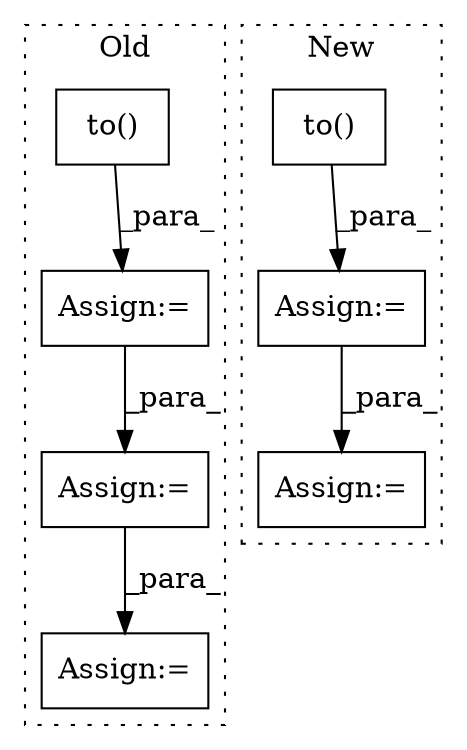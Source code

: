 digraph G {
subgraph cluster0 {
1 [label="to()" a="75" s="1011,1051" l="34,1" shape="box"];
3 [label="Assign:=" a="68" s="1131" l="3" shape="box"];
5 [label="Assign:=" a="68" s="1424" l="3" shape="box"];
6 [label="Assign:=" a="68" s="985" l="3" shape="box"];
label = "Old";
style="dotted";
}
subgraph cluster1 {
2 [label="to()" a="75" s="947,962" l="9,1" shape="box"];
4 [label="Assign:=" a="68" s="1535" l="4" shape="box"];
7 [label="Assign:=" a="68" s="921" l="3" shape="box"];
label = "New";
style="dotted";
}
1 -> 6 [label="_para_"];
2 -> 7 [label="_para_"];
3 -> 5 [label="_para_"];
6 -> 3 [label="_para_"];
7 -> 4 [label="_para_"];
}